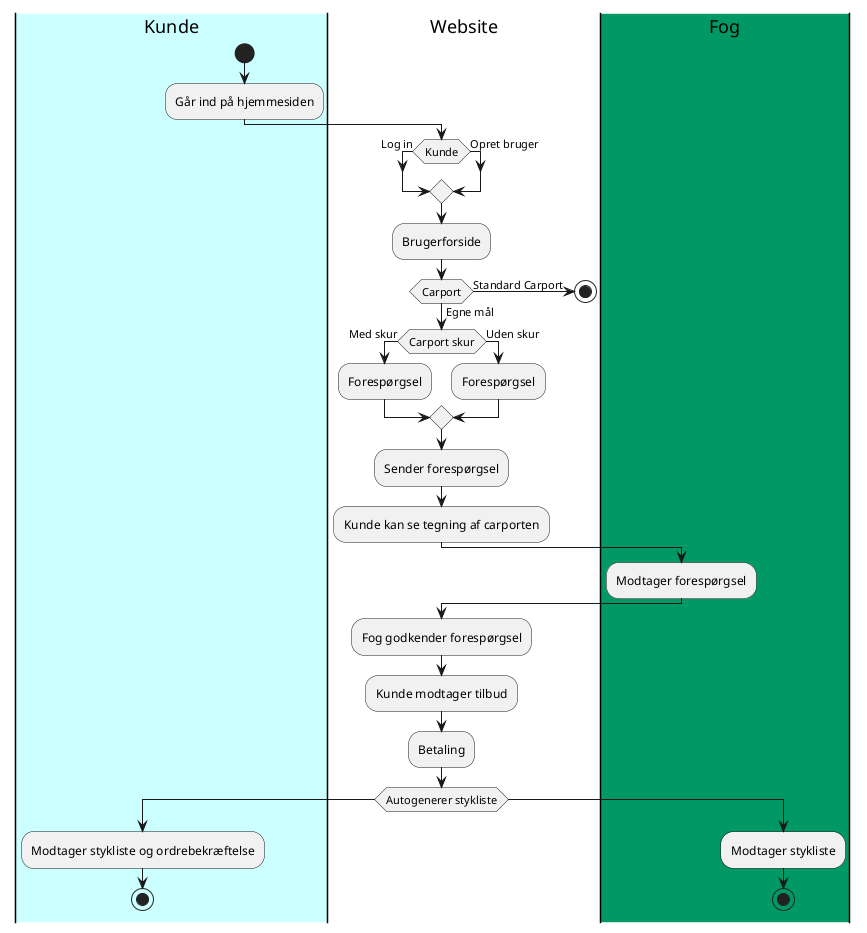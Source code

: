 @startuml
|#CCFFFF|Kunde|
start
:Går ind på hjemmesiden;
|Website|
if(Kunde) then (Log in)
else(Opret bruger)
endif
:Brugerforside;
if (Carport) then (Egne mål)
  if (Carport skur) then (Med skur)
    :Forespørgsel;
  else (Uden skur)
    :Forespørgsel;
  endif
else (Standard Carport)
stop
endif
|#009966|Fog|
|Fog|
|Website|
:Sender forespørgsel;
:Kunde kan se tegning af carporten;
|Kunde|
|Fog|
:Modtager forespørgsel;
|Website|
:Fog godkender forespørgsel;
|Website|
:Kunde modtager tilbud;
:Betaling;
|Website|
if (Autogenerer stykliste) then
|Kunde|
  :Modtager stykliste og ordrebekræftelse;
  stop
else
|Fog|
  :Modtager stykliste;
stop
@enduml
